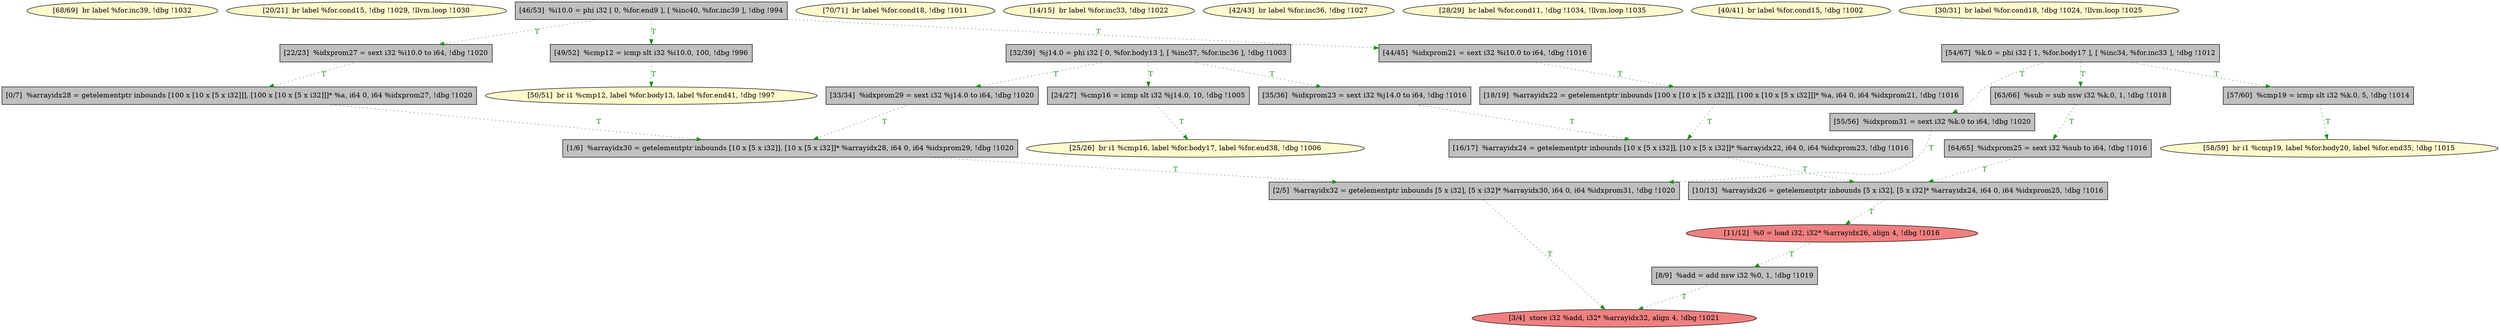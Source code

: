
digraph G {


node700 [fillcolor=lemonchiffon,label="[68/69]  br label %for.inc39, !dbg !1032",shape=ellipse,style=filled ]
node697 [fillcolor=lemonchiffon,label="[20/21]  br label %for.cond15, !dbg !1029, !llvm.loop !1030",shape=ellipse,style=filled ]
node696 [fillcolor=grey,label="[18/19]  %arrayidx22 = getelementptr inbounds [100 x [10 x [5 x i32]]], [100 x [10 x [5 x i32]]]* %a, i64 0, i64 %idxprom21, !dbg !1016",shape=rectangle,style=filled ]
node694 [fillcolor=grey,label="[24/27]  %cmp16 = icmp slt i32 %j14.0, 10, !dbg !1005",shape=rectangle,style=filled ]
node693 [fillcolor=grey,label="[22/23]  %idxprom27 = sext i32 %i10.0 to i64, !dbg !1020",shape=rectangle,style=filled ]
node699 [fillcolor=grey,label="[63/66]  %sub = sub nsw i32 %k.0, 1, !dbg !1018",shape=rectangle,style=filled ]
node691 [fillcolor=grey,label="[2/5]  %arrayidx32 = getelementptr inbounds [5 x i32], [5 x i32]* %arrayidx30, i64 0, i64 %idxprom31, !dbg !1020",shape=rectangle,style=filled ]
node690 [fillcolor=grey,label="[8/9]  %add = add nsw i32 %0, 1, !dbg !1019",shape=rectangle,style=filled ]
node685 [fillcolor=grey,label="[16/17]  %arrayidx24 = getelementptr inbounds [10 x [5 x i32]], [10 x [5 x i32]]* %arrayidx22, i64 0, i64 %idxprom23, !dbg !1016",shape=rectangle,style=filled ]
node698 [fillcolor=lemonchiffon,label="[25/26]  br i1 %cmp16, label %for.body17, label %for.end38, !dbg !1006",shape=ellipse,style=filled ]
node689 [fillcolor=grey,label="[1/6]  %arrayidx30 = getelementptr inbounds [10 x [5 x i32]], [10 x [5 x i32]]* %arrayidx28, i64 0, i64 %idxprom29, !dbg !1020",shape=rectangle,style=filled ]
node684 [fillcolor=grey,label="[54/67]  %k.0 = phi i32 [ 1, %for.body17 ], [ %inc34, %for.inc33 ], !dbg !1012",shape=rectangle,style=filled ]
node669 [fillcolor=lightcoral,label="[11/12]  %0 = load i32, i32* %arrayidx26, align 4, !dbg !1016",shape=ellipse,style=filled ]
node672 [fillcolor=lightcoral,label="[3/4]  store i32 %add, i32* %arrayidx32, align 4, !dbg !1021",shape=ellipse,style=filled ]
node670 [fillcolor=grey,label="[44/45]  %idxprom21 = sext i32 %i10.0 to i64, !dbg !1016",shape=rectangle,style=filled ]
node671 [fillcolor=grey,label="[46/53]  %i10.0 = phi i32 [ 0, %for.end9 ], [ %inc40, %for.inc39 ], !dbg !994",shape=rectangle,style=filled ]
node676 [fillcolor=grey,label="[55/56]  %idxprom31 = sext i32 %k.0 to i64, !dbg !1020",shape=rectangle,style=filled ]
node682 [fillcolor=lemonchiffon,label="[70/71]  br label %for.cond18, !dbg !1011",shape=ellipse,style=filled ]
node686 [fillcolor=lemonchiffon,label="[14/15]  br label %for.inc33, !dbg !1022",shape=ellipse,style=filled ]
node674 [fillcolor=grey,label="[35/36]  %idxprom23 = sext i32 %j14.0 to i64, !dbg !1016",shape=rectangle,style=filled ]
node692 [fillcolor=grey,label="[0/7]  %arrayidx28 = getelementptr inbounds [100 x [10 x [5 x i32]]], [100 x [10 x [5 x i32]]]* %a, i64 0, i64 %idxprom27, !dbg !1020",shape=rectangle,style=filled ]
node683 [fillcolor=grey,label="[33/34]  %idxprom29 = sext i32 %j14.0 to i64, !dbg !1020",shape=rectangle,style=filled ]
node688 [fillcolor=lemonchiffon,label="[58/59]  br i1 %cmp19, label %for.body20, label %for.end35, !dbg !1015",shape=ellipse,style=filled ]
node675 [fillcolor=lemonchiffon,label="[50/51]  br i1 %cmp12, label %for.body13, label %for.end41, !dbg !997",shape=ellipse,style=filled ]
node673 [fillcolor=lemonchiffon,label="[42/43]  br label %for.inc36, !dbg !1027",shape=ellipse,style=filled ]
node678 [fillcolor=grey,label="[32/39]  %j14.0 = phi i32 [ 0, %for.body13 ], [ %inc37, %for.inc36 ], !dbg !1003",shape=rectangle,style=filled ]
node695 [fillcolor=lemonchiffon,label="[28/29]  br label %for.cond11, !dbg !1034, !llvm.loop !1035",shape=ellipse,style=filled ]
node687 [fillcolor=grey,label="[10/13]  %arrayidx26 = getelementptr inbounds [5 x i32], [5 x i32]* %arrayidx24, i64 0, i64 %idxprom25, !dbg !1016",shape=rectangle,style=filled ]
node668 [fillcolor=lemonchiffon,label="[40/41]  br label %for.cond15, !dbg !1002",shape=ellipse,style=filled ]
node677 [fillcolor=grey,label="[57/60]  %cmp19 = icmp slt i32 %k.0, 5, !dbg !1014",shape=rectangle,style=filled ]
node681 [fillcolor=grey,label="[64/65]  %idxprom25 = sext i32 %sub to i64, !dbg !1016",shape=rectangle,style=filled ]
node679 [fillcolor=lemonchiffon,label="[30/31]  br label %for.cond18, !dbg !1024, !llvm.loop !1025",shape=ellipse,style=filled ]
node680 [fillcolor=grey,label="[49/52]  %cmp12 = icmp slt i32 %i10.0, 100, !dbg !996",shape=rectangle,style=filled ]

node680->node675 [style=dotted,color=forestgreen,label="T",fontcolor=forestgreen ]
node690->node672 [style=dotted,color=forestgreen,label="T",fontcolor=forestgreen ]
node689->node691 [style=dotted,color=forestgreen,label="T",fontcolor=forestgreen ]
node699->node681 [style=dotted,color=forestgreen,label="T",fontcolor=forestgreen ]
node671->node680 [style=dotted,color=forestgreen,label="T",fontcolor=forestgreen ]
node678->node674 [style=dotted,color=forestgreen,label="T",fontcolor=forestgreen ]
node694->node698 [style=dotted,color=forestgreen,label="T",fontcolor=forestgreen ]
node684->node699 [style=dotted,color=forestgreen,label="T",fontcolor=forestgreen ]
node687->node669 [style=dotted,color=forestgreen,label="T",fontcolor=forestgreen ]
node678->node683 [style=dotted,color=forestgreen,label="T",fontcolor=forestgreen ]
node692->node689 [style=dotted,color=forestgreen,label="T",fontcolor=forestgreen ]
node676->node691 [style=dotted,color=forestgreen,label="T",fontcolor=forestgreen ]
node671->node670 [style=dotted,color=forestgreen,label="T",fontcolor=forestgreen ]
node674->node685 [style=dotted,color=forestgreen,label="T",fontcolor=forestgreen ]
node677->node688 [style=dotted,color=forestgreen,label="T",fontcolor=forestgreen ]
node669->node690 [style=dotted,color=forestgreen,label="T",fontcolor=forestgreen ]
node684->node676 [style=dotted,color=forestgreen,label="T",fontcolor=forestgreen ]
node696->node685 [style=dotted,color=forestgreen,label="T",fontcolor=forestgreen ]
node683->node689 [style=dotted,color=forestgreen,label="T",fontcolor=forestgreen ]
node671->node693 [style=dotted,color=forestgreen,label="T",fontcolor=forestgreen ]
node684->node677 [style=dotted,color=forestgreen,label="T",fontcolor=forestgreen ]
node685->node687 [style=dotted,color=forestgreen,label="T",fontcolor=forestgreen ]
node691->node672 [style=dotted,color=forestgreen,label="T",fontcolor=forestgreen ]
node693->node692 [style=dotted,color=forestgreen,label="T",fontcolor=forestgreen ]
node670->node696 [style=dotted,color=forestgreen,label="T",fontcolor=forestgreen ]
node681->node687 [style=dotted,color=forestgreen,label="T",fontcolor=forestgreen ]
node678->node694 [style=dotted,color=forestgreen,label="T",fontcolor=forestgreen ]


}
